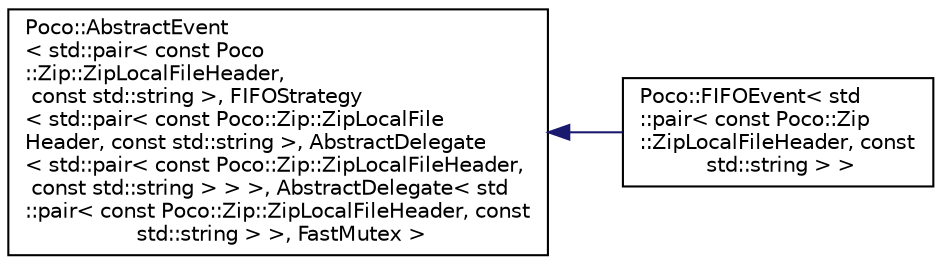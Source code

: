 digraph "Graphical Class Hierarchy"
{
 // LATEX_PDF_SIZE
  edge [fontname="Helvetica",fontsize="10",labelfontname="Helvetica",labelfontsize="10"];
  node [fontname="Helvetica",fontsize="10",shape=record];
  rankdir="LR";
  Node0 [label="Poco::AbstractEvent\l\< std::pair\< const Poco\l::Zip::ZipLocalFileHeader,\l const std::string \>, FIFOStrategy\l\< std::pair\< const Poco::Zip::ZipLocalFile\lHeader, const std::string \>, AbstractDelegate\l\< std::pair\< const Poco::Zip::ZipLocalFileHeader,\l const std::string \> \> \>, AbstractDelegate\< std\l::pair\< const Poco::Zip::ZipLocalFileHeader, const\l std::string \> \>, FastMutex \>",height=0.2,width=0.4,color="black", fillcolor="white", style="filled",URL="$classPoco_1_1AbstractEvent.html",tooltip=" "];
  Node0 -> Node1 [dir="back",color="midnightblue",fontsize="10",style="solid",fontname="Helvetica"];
  Node1 [label="Poco::FIFOEvent\< std\l::pair\< const Poco::Zip\l::ZipLocalFileHeader, const\l std::string \> \>",height=0.2,width=0.4,color="black", fillcolor="white", style="filled",URL="$classPoco_1_1FIFOEvent.html",tooltip=" "];
}
